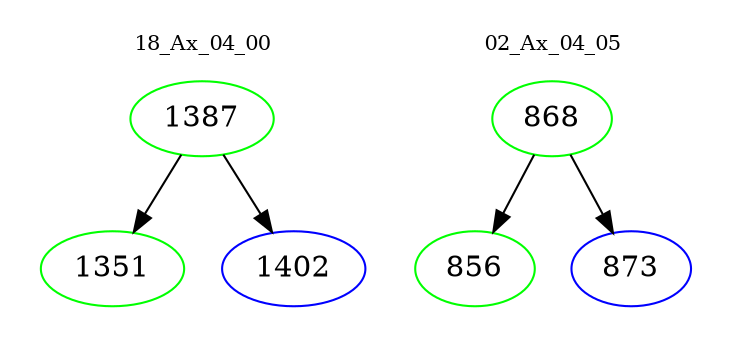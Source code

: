 digraph{
subgraph cluster_0 {
color = white
label = "18_Ax_04_00";
fontsize=10;
T0_1387 [label="1387", color="green"]
T0_1387 -> T0_1351 [color="black"]
T0_1351 [label="1351", color="green"]
T0_1387 -> T0_1402 [color="black"]
T0_1402 [label="1402", color="blue"]
}
subgraph cluster_1 {
color = white
label = "02_Ax_04_05";
fontsize=10;
T1_868 [label="868", color="green"]
T1_868 -> T1_856 [color="black"]
T1_856 [label="856", color="green"]
T1_868 -> T1_873 [color="black"]
T1_873 [label="873", color="blue"]
}
}

